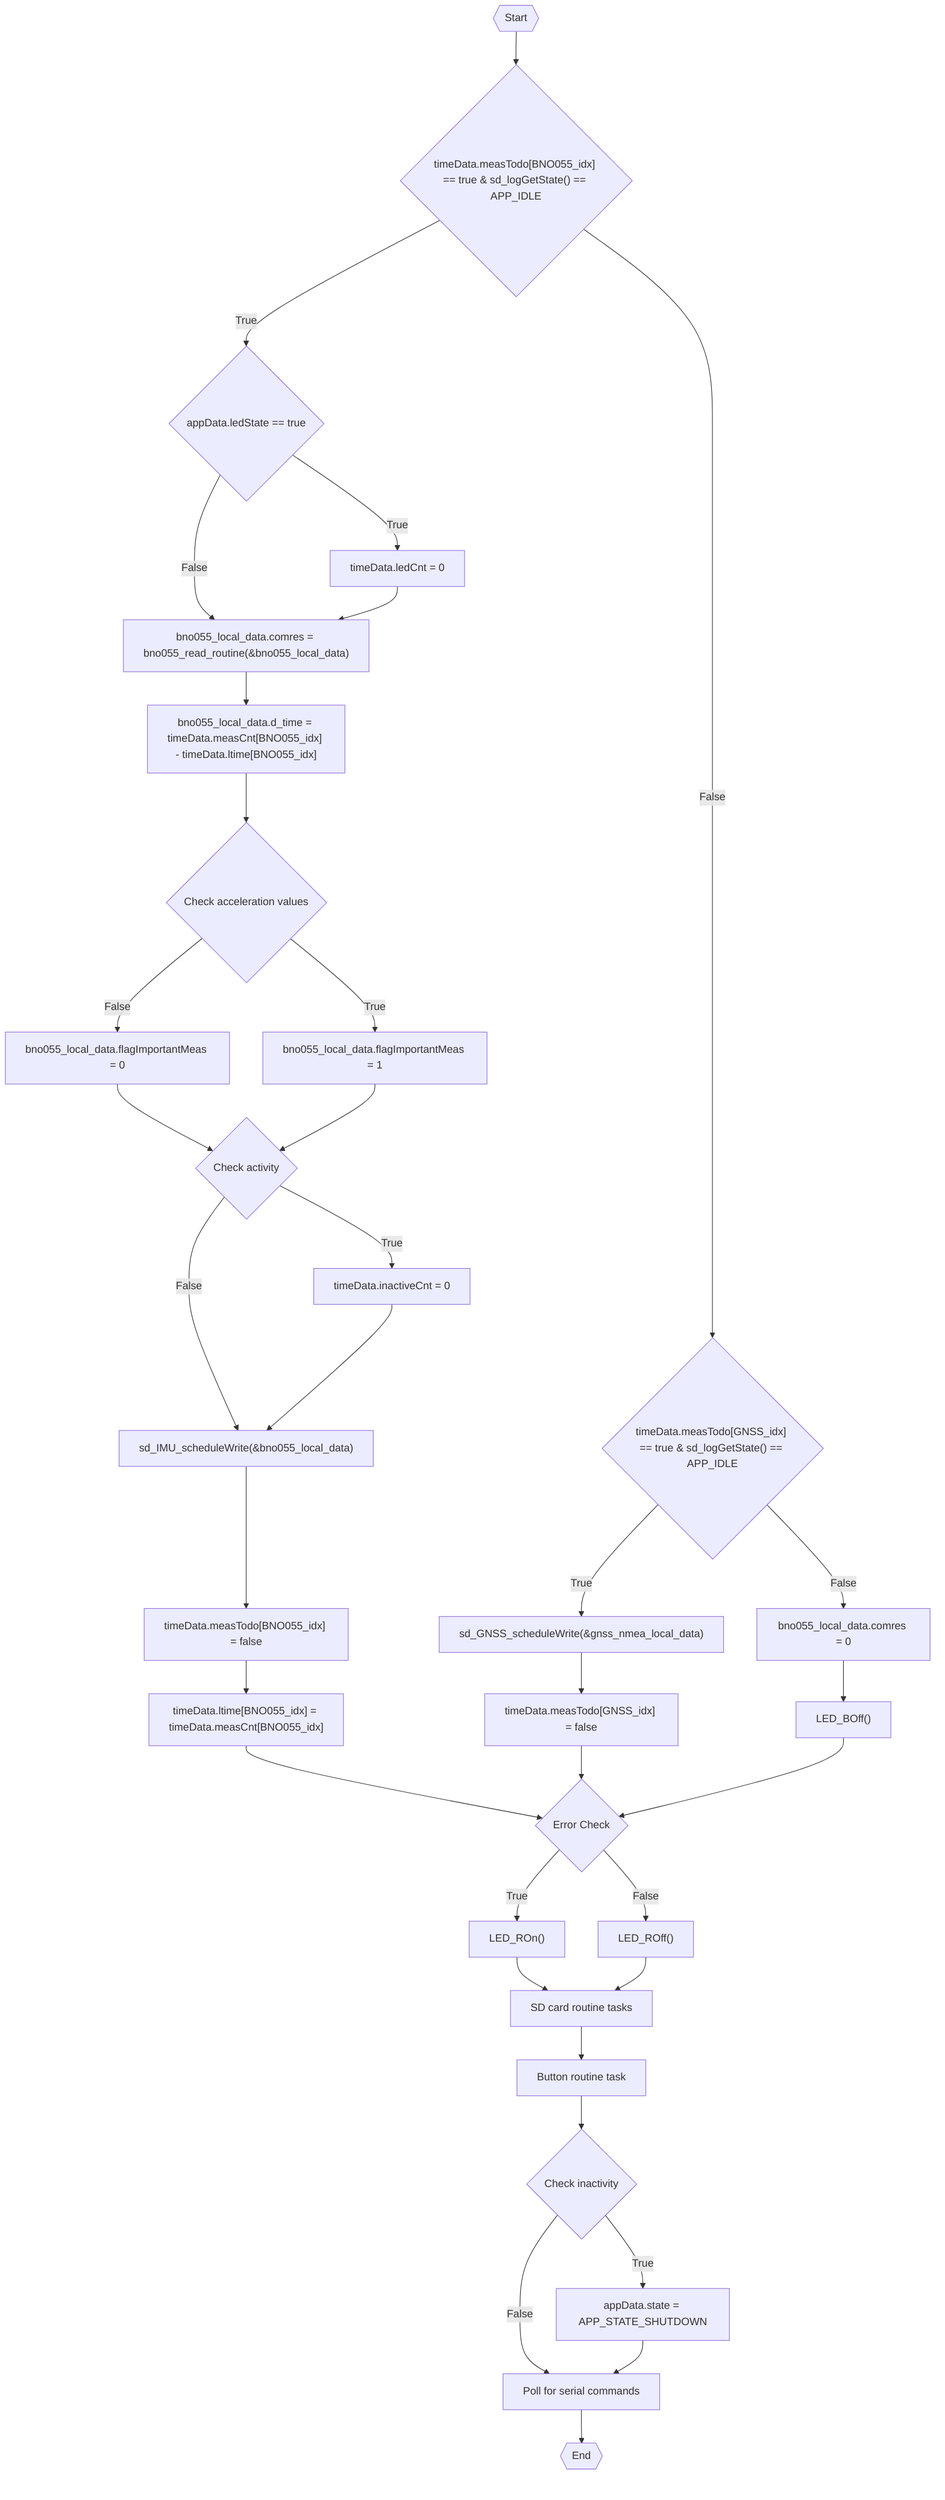 graph TB
    start{{"Start"}} --> cond1{"timeData.measTodo[BNO055_idx] == true & sd_logGetState() == APP_IDLE"}
    cond1 -->|True| subcond1{appData.ledState == true}
    cond1 -->|False| cond2{"timeData.measTodo[GNSS_idx] == true & sd_logGetState() == APP_IDLE"}
    subcond1 -->|True| A["timeData.ledCnt = 0"]
    subcond1 -->|False| B["bno055_local_data.comres = bno055_read_routine(&bno055_local_data)"]
    A --> B["bno055_local_data.comres = bno055_read_routine(&bno055_local_data)"]
    B --> C["bno055_local_data.d_time = timeData.measCnt[BNO055_idx] - timeData.ltime[BNO055_idx]"]
    C --> subcond2{Check acceleration values}
    subcond2 -->|True| T["bno055_local_data.flagImportantMeas = 1"]
    subcond2 -->|False| D["bno055_local_data.flagImportantMeas = 0"]
    D & T --> subcond3{Check activity}
    subcond3 -->|True| E["timeData.inactiveCnt = 0"]
    subcond3 -->|False| F["sd_IMU_scheduleWrite(&bno055_local_data)"]
    E --> F["sd_IMU_scheduleWrite(&bno055_local_data)"]
    F --> G["timeData.measTodo[BNO055_idx] = false"]
    G --> H["timeData.ltime[BNO055_idx] = timeData.measCnt[BNO055_idx]"]
    cond2 -->|True| I["sd_GNSS_scheduleWrite(&gnss_nmea_local_data)"]
    cond2 -->|False| J["bno055_local_data.comres = 0"]
    I --> K["timeData.measTodo[GNSS_idx] = false"]
    J --> L["LED_BOff()"]
    H --> cond3{Error Check}
    K --> cond3{Error Check}
    L --> cond3{Error Check}
    cond3 -->|True| M["LED_ROn()"]
    cond3 -->|False| N["LED_ROff()"]
    M & N --> O["SD card routine tasks"]
    O --> P["Button routine task"]
    P --> Q{Check inactivity}
    Q -->|True| QT["appData.state = APP_STATE_SHUTDOWN"]
    Q -->|False| Poll
    QT --> Poll["Poll for serial commands"]
    Poll --> final{{"End"}}